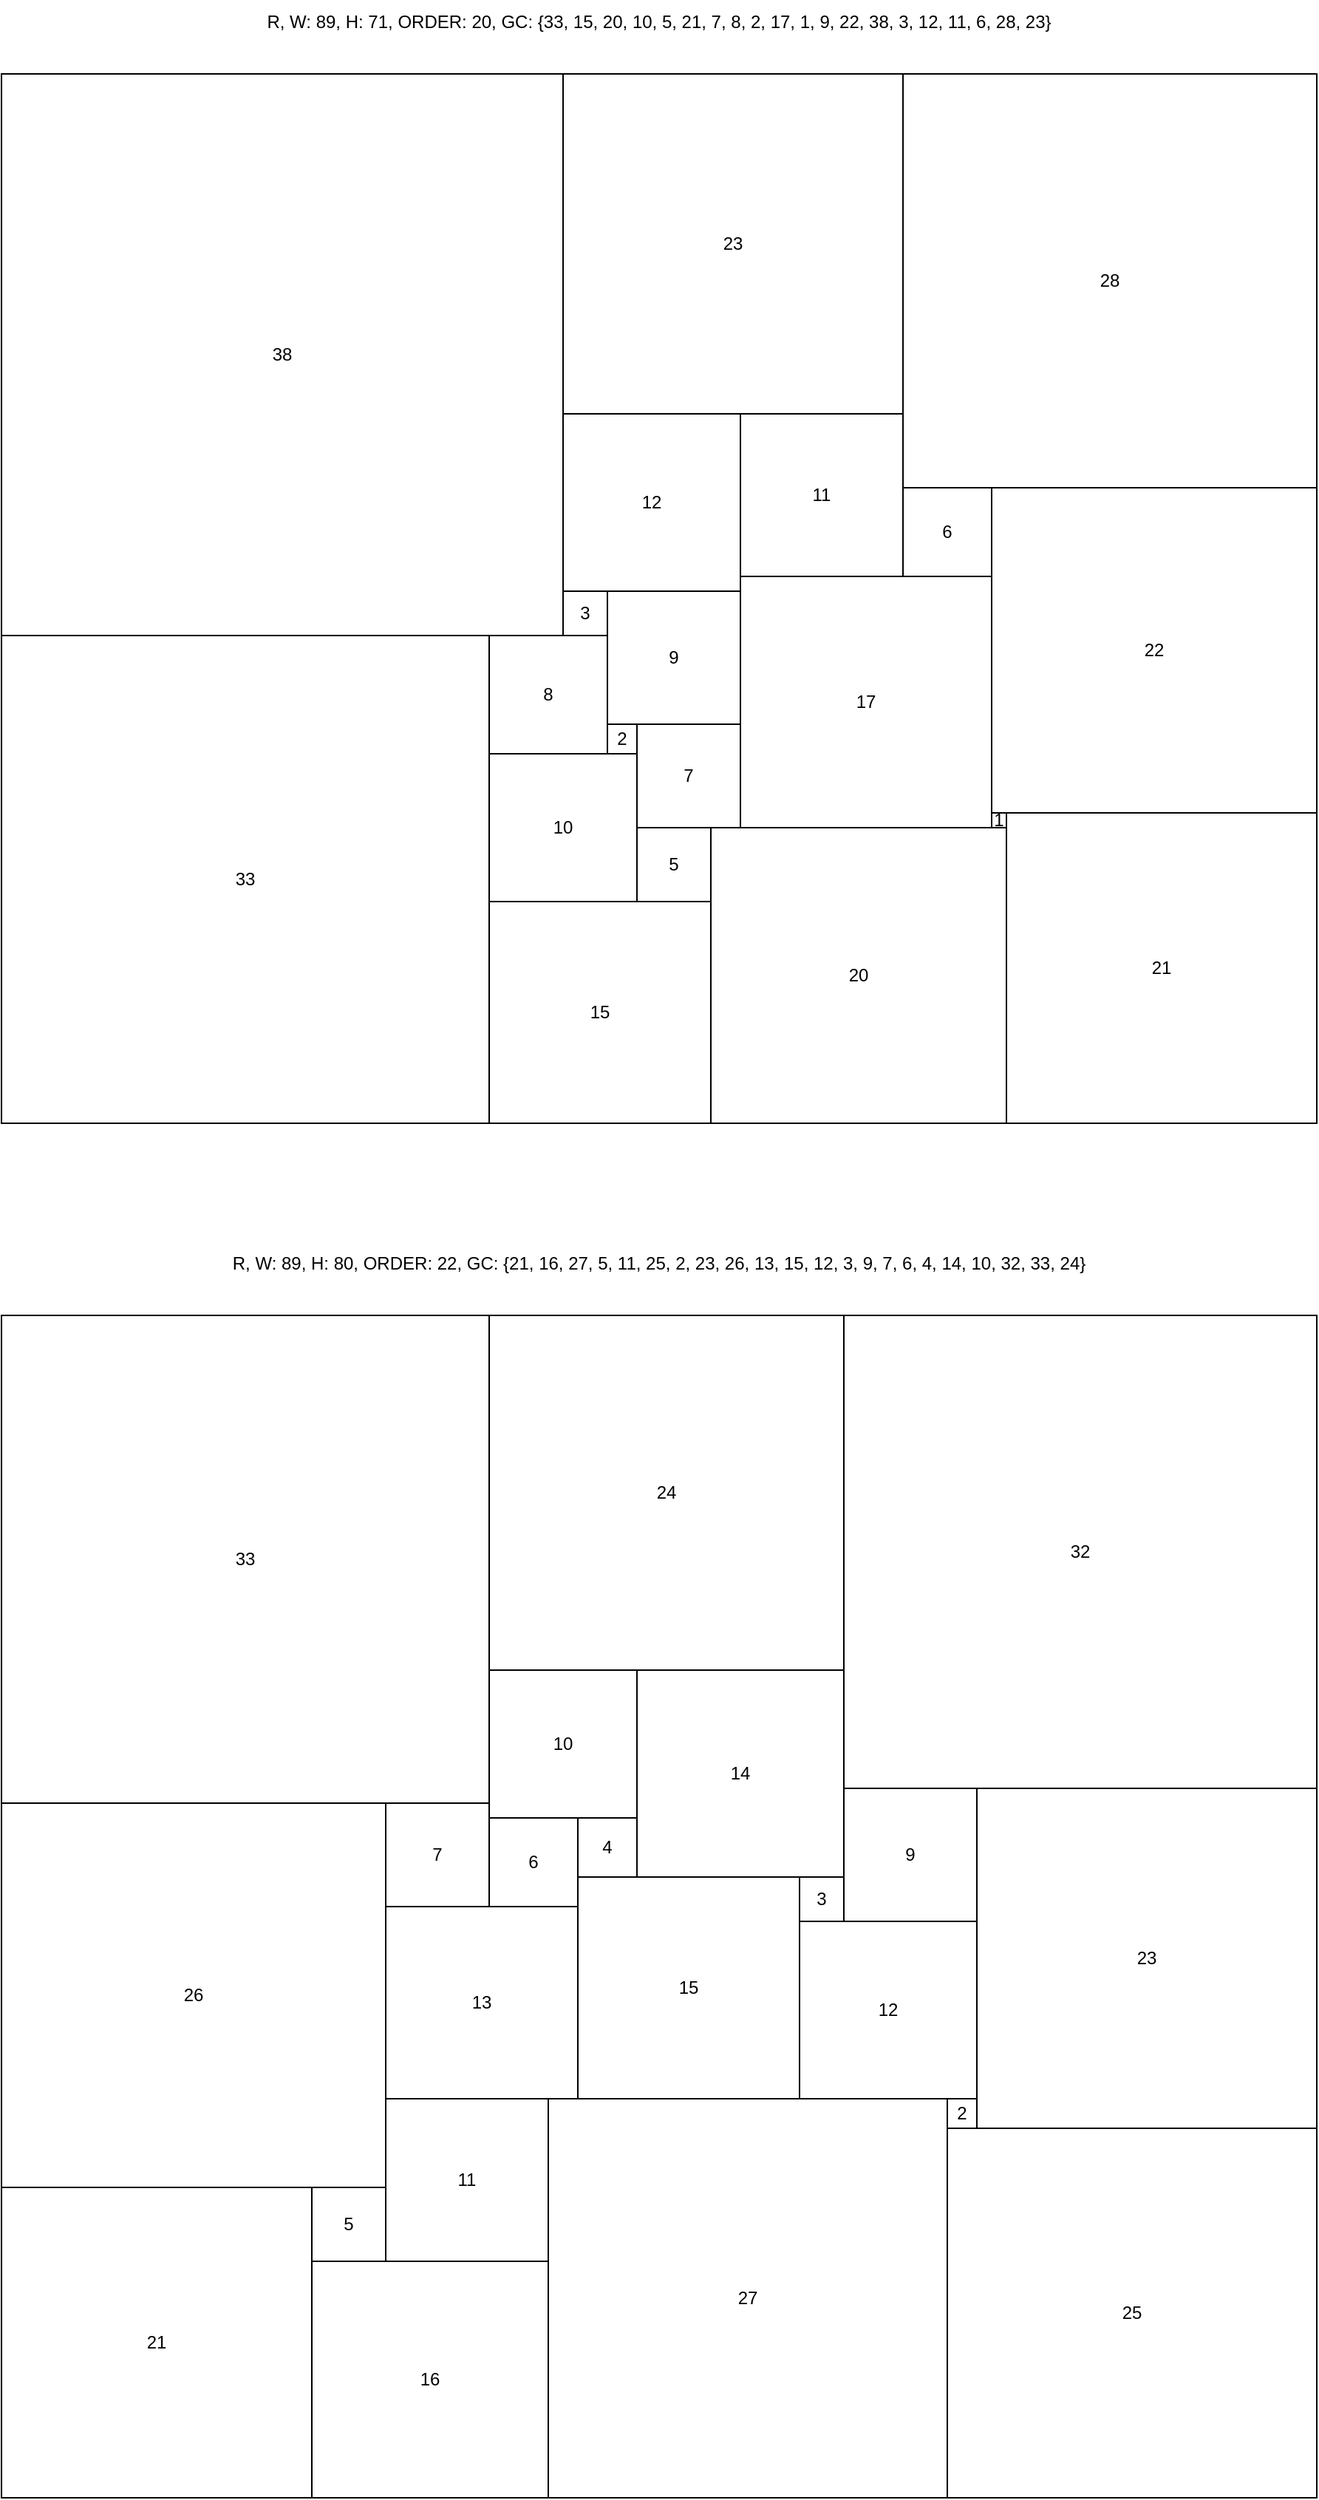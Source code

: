 <mxfile version="21.2.1" type="device">
  <diagram name="Page-1" id="H1nZVYqxkzLZFgEqRADx">
    <mxGraphModel dx="-380" dy="1945" grid="1" gridSize="10" guides="1" tooltips="1" connect="1" arrows="1" fold="1" page="1" pageScale="1" pageWidth="850" pageHeight="1100" math="0" shadow="0">
      <root>
        <mxCell id="0" />
        <mxCell id="1" parent="0" />
        <mxCell id="AsBp8XiL8Dx4Y6rQVwFH-15359" value="R, W: 89, H: 71, ORDER: 20, GC: {33, 15, 20, 10, 5, 21, 7, 8, 2, 17, 1, 9, 22, 38, 3, 12, 11, 6, 28, 23} " style="text;html=1;strokeColor=none;fillColor=none;align=center;verticalAlign=middle;whiteSpace=wrap;rounded=0;" parent="1" vertex="1">
          <mxGeometry x="1930" width="890" height="30" as="geometry" />
        </mxCell>
        <mxCell id="AsBp8XiL8Dx4Y6rQVwFH-38293" value="R, W: 89, H: 80, ORDER: 22, GC: {21, 16, 27, 5, 11, 25, 2, 23, 26, 13, 15, 12, 3, 9, 7, 6, 4, 14, 10, 32, 33, 24} " style="text;html=1;strokeColor=none;fillColor=none;align=center;verticalAlign=middle;whiteSpace=wrap;rounded=0;" parent="1" vertex="1">
          <mxGeometry x="1930" y="840" width="890" height="30" as="geometry" />
        </mxCell>
        <mxCell id="AcNVtCY9QU1KKcm0z4cP-1" value="" style="group;flipV=1;" vertex="1" connectable="0" parent="1">
          <mxGeometry x="1930" y="890" width="890" height="800" as="geometry" />
        </mxCell>
        <mxCell id="761dnnyQ54j-Cl0NHfQN-38294" value="21" style="rounded=0;whiteSpace=wrap;html=1;" parent="AcNVtCY9QU1KKcm0z4cP-1" vertex="1">
          <mxGeometry y="590" width="210" height="210" as="geometry" />
        </mxCell>
        <mxCell id="761dnnyQ54j-Cl0NHfQN-38295" value="16" style="rounded=0;whiteSpace=wrap;html=1;" parent="AcNVtCY9QU1KKcm0z4cP-1" vertex="1">
          <mxGeometry x="210" y="640" width="160" height="160" as="geometry" />
        </mxCell>
        <mxCell id="761dnnyQ54j-Cl0NHfQN-38296" value="27" style="rounded=0;whiteSpace=wrap;html=1;" parent="AcNVtCY9QU1KKcm0z4cP-1" vertex="1">
          <mxGeometry x="370" y="530" width="270" height="270" as="geometry" />
        </mxCell>
        <mxCell id="761dnnyQ54j-Cl0NHfQN-38297" value="5" style="rounded=0;whiteSpace=wrap;html=1;" parent="AcNVtCY9QU1KKcm0z4cP-1" vertex="1">
          <mxGeometry x="210" y="590" width="50" height="50" as="geometry" />
        </mxCell>
        <mxCell id="761dnnyQ54j-Cl0NHfQN-38298" value="11" style="rounded=0;whiteSpace=wrap;html=1;" parent="AcNVtCY9QU1KKcm0z4cP-1" vertex="1">
          <mxGeometry x="260" y="530" width="110" height="110" as="geometry" />
        </mxCell>
        <mxCell id="761dnnyQ54j-Cl0NHfQN-38299" value="25" style="rounded=0;whiteSpace=wrap;html=1;" parent="AcNVtCY9QU1KKcm0z4cP-1" vertex="1">
          <mxGeometry x="640" y="550" width="250" height="250" as="geometry" />
        </mxCell>
        <mxCell id="761dnnyQ54j-Cl0NHfQN-38300" value="2" style="rounded=0;whiteSpace=wrap;html=1;" parent="AcNVtCY9QU1KKcm0z4cP-1" vertex="1">
          <mxGeometry x="640" y="530" width="20" height="20" as="geometry" />
        </mxCell>
        <mxCell id="761dnnyQ54j-Cl0NHfQN-38301" value="23" style="rounded=0;whiteSpace=wrap;html=1;" parent="AcNVtCY9QU1KKcm0z4cP-1" vertex="1">
          <mxGeometry x="660" y="320" width="230" height="230" as="geometry" />
        </mxCell>
        <mxCell id="761dnnyQ54j-Cl0NHfQN-38302" value="26" style="rounded=0;whiteSpace=wrap;html=1;" parent="AcNVtCY9QU1KKcm0z4cP-1" vertex="1">
          <mxGeometry y="330" width="260" height="260" as="geometry" />
        </mxCell>
        <mxCell id="761dnnyQ54j-Cl0NHfQN-38303" value="13" style="rounded=0;whiteSpace=wrap;html=1;" parent="AcNVtCY9QU1KKcm0z4cP-1" vertex="1">
          <mxGeometry x="260" y="400" width="130" height="130" as="geometry" />
        </mxCell>
        <mxCell id="761dnnyQ54j-Cl0NHfQN-38304" value="15" style="rounded=0;whiteSpace=wrap;html=1;" parent="AcNVtCY9QU1KKcm0z4cP-1" vertex="1">
          <mxGeometry x="390" y="380" width="150" height="150" as="geometry" />
        </mxCell>
        <mxCell id="761dnnyQ54j-Cl0NHfQN-38305" value="12" style="rounded=0;whiteSpace=wrap;html=1;" parent="AcNVtCY9QU1KKcm0z4cP-1" vertex="1">
          <mxGeometry x="540" y="410" width="120" height="120" as="geometry" />
        </mxCell>
        <mxCell id="761dnnyQ54j-Cl0NHfQN-38306" value="3" style="rounded=0;whiteSpace=wrap;html=1;" parent="AcNVtCY9QU1KKcm0z4cP-1" vertex="1">
          <mxGeometry x="540" y="380" width="30" height="30" as="geometry" />
        </mxCell>
        <mxCell id="761dnnyQ54j-Cl0NHfQN-38307" value="9" style="rounded=0;whiteSpace=wrap;html=1;" parent="AcNVtCY9QU1KKcm0z4cP-1" vertex="1">
          <mxGeometry x="570" y="320" width="90" height="90" as="geometry" />
        </mxCell>
        <mxCell id="761dnnyQ54j-Cl0NHfQN-38308" value="7" style="rounded=0;whiteSpace=wrap;html=1;" parent="AcNVtCY9QU1KKcm0z4cP-1" vertex="1">
          <mxGeometry x="260" y="330" width="70" height="70" as="geometry" />
        </mxCell>
        <mxCell id="761dnnyQ54j-Cl0NHfQN-38309" value="6" style="rounded=0;whiteSpace=wrap;html=1;" parent="AcNVtCY9QU1KKcm0z4cP-1" vertex="1">
          <mxGeometry x="330" y="340" width="60" height="60" as="geometry" />
        </mxCell>
        <mxCell id="761dnnyQ54j-Cl0NHfQN-38310" value="4" style="rounded=0;whiteSpace=wrap;html=1;" parent="AcNVtCY9QU1KKcm0z4cP-1" vertex="1">
          <mxGeometry x="390" y="340" width="40" height="40" as="geometry" />
        </mxCell>
        <mxCell id="761dnnyQ54j-Cl0NHfQN-38311" value="14" style="rounded=0;whiteSpace=wrap;html=1;" parent="AcNVtCY9QU1KKcm0z4cP-1" vertex="1">
          <mxGeometry x="430" y="240" width="140" height="140" as="geometry" />
        </mxCell>
        <mxCell id="761dnnyQ54j-Cl0NHfQN-38312" value="10" style="rounded=0;whiteSpace=wrap;html=1;" parent="AcNVtCY9QU1KKcm0z4cP-1" vertex="1">
          <mxGeometry x="330" y="240" width="100" height="100" as="geometry" />
        </mxCell>
        <mxCell id="761dnnyQ54j-Cl0NHfQN-38313" value="32" style="rounded=0;whiteSpace=wrap;html=1;" parent="AcNVtCY9QU1KKcm0z4cP-1" vertex="1">
          <mxGeometry x="570" width="320" height="320" as="geometry" />
        </mxCell>
        <mxCell id="761dnnyQ54j-Cl0NHfQN-38314" value="33" style="rounded=0;whiteSpace=wrap;html=1;" parent="AcNVtCY9QU1KKcm0z4cP-1" vertex="1">
          <mxGeometry width="330" height="330" as="geometry" />
        </mxCell>
        <mxCell id="761dnnyQ54j-Cl0NHfQN-38315" value="24" style="rounded=0;whiteSpace=wrap;html=1;" parent="AcNVtCY9QU1KKcm0z4cP-1" vertex="1">
          <mxGeometry x="330" width="240" height="240" as="geometry" />
        </mxCell>
        <mxCell id="AcNVtCY9QU1KKcm0z4cP-2" value="" style="group;flipV=1;" vertex="1" connectable="0" parent="1">
          <mxGeometry x="1930" y="50" width="890" height="710" as="geometry" />
        </mxCell>
        <mxCell id="761dnnyQ54j-Cl0NHfQN-15360" value="33" style="rounded=0;whiteSpace=wrap;html=1;" parent="AcNVtCY9QU1KKcm0z4cP-2" vertex="1">
          <mxGeometry y="380" width="330" height="330" as="geometry" />
        </mxCell>
        <mxCell id="761dnnyQ54j-Cl0NHfQN-15361" value="15" style="rounded=0;whiteSpace=wrap;html=1;" parent="AcNVtCY9QU1KKcm0z4cP-2" vertex="1">
          <mxGeometry x="330" y="560" width="150" height="150" as="geometry" />
        </mxCell>
        <mxCell id="761dnnyQ54j-Cl0NHfQN-15362" value="20" style="rounded=0;whiteSpace=wrap;html=1;" parent="AcNVtCY9QU1KKcm0z4cP-2" vertex="1">
          <mxGeometry x="480" y="510" width="200" height="200" as="geometry" />
        </mxCell>
        <mxCell id="761dnnyQ54j-Cl0NHfQN-15363" value="10" style="rounded=0;whiteSpace=wrap;html=1;" parent="AcNVtCY9QU1KKcm0z4cP-2" vertex="1">
          <mxGeometry x="330" y="460" width="100" height="100" as="geometry" />
        </mxCell>
        <mxCell id="761dnnyQ54j-Cl0NHfQN-15364" value="5" style="rounded=0;whiteSpace=wrap;html=1;" parent="AcNVtCY9QU1KKcm0z4cP-2" vertex="1">
          <mxGeometry x="430" y="510" width="50" height="50" as="geometry" />
        </mxCell>
        <mxCell id="761dnnyQ54j-Cl0NHfQN-15365" value="21" style="rounded=0;whiteSpace=wrap;html=1;" parent="AcNVtCY9QU1KKcm0z4cP-2" vertex="1">
          <mxGeometry x="680" y="500" width="210" height="210" as="geometry" />
        </mxCell>
        <mxCell id="761dnnyQ54j-Cl0NHfQN-15366" value="7" style="rounded=0;whiteSpace=wrap;html=1;" parent="AcNVtCY9QU1KKcm0z4cP-2" vertex="1">
          <mxGeometry x="430" y="440" width="70" height="70" as="geometry" />
        </mxCell>
        <mxCell id="761dnnyQ54j-Cl0NHfQN-15367" value="8" style="rounded=0;whiteSpace=wrap;html=1;" parent="AcNVtCY9QU1KKcm0z4cP-2" vertex="1">
          <mxGeometry x="330" y="380" width="80" height="80" as="geometry" />
        </mxCell>
        <mxCell id="761dnnyQ54j-Cl0NHfQN-15368" value="2" style="rounded=0;whiteSpace=wrap;html=1;" parent="AcNVtCY9QU1KKcm0z4cP-2" vertex="1">
          <mxGeometry x="410" y="440" width="20" height="20" as="geometry" />
        </mxCell>
        <mxCell id="761dnnyQ54j-Cl0NHfQN-15369" value="17" style="rounded=0;whiteSpace=wrap;html=1;" parent="AcNVtCY9QU1KKcm0z4cP-2" vertex="1">
          <mxGeometry x="500" y="340" width="170" height="170" as="geometry" />
        </mxCell>
        <mxCell id="761dnnyQ54j-Cl0NHfQN-15370" value="1" style="rounded=0;whiteSpace=wrap;html=1;" parent="AcNVtCY9QU1KKcm0z4cP-2" vertex="1">
          <mxGeometry x="670" y="500" width="10" height="10" as="geometry" />
        </mxCell>
        <mxCell id="761dnnyQ54j-Cl0NHfQN-15371" value="9" style="rounded=0;whiteSpace=wrap;html=1;" parent="AcNVtCY9QU1KKcm0z4cP-2" vertex="1">
          <mxGeometry x="410" y="350" width="90" height="90" as="geometry" />
        </mxCell>
        <mxCell id="761dnnyQ54j-Cl0NHfQN-15372" value="22" style="rounded=0;whiteSpace=wrap;html=1;" parent="AcNVtCY9QU1KKcm0z4cP-2" vertex="1">
          <mxGeometry x="670" y="280" width="220" height="220" as="geometry" />
        </mxCell>
        <mxCell id="761dnnyQ54j-Cl0NHfQN-15373" value="38" style="rounded=0;whiteSpace=wrap;html=1;" parent="AcNVtCY9QU1KKcm0z4cP-2" vertex="1">
          <mxGeometry width="380" height="380" as="geometry" />
        </mxCell>
        <mxCell id="761dnnyQ54j-Cl0NHfQN-15374" value="3" style="rounded=0;whiteSpace=wrap;html=1;" parent="AcNVtCY9QU1KKcm0z4cP-2" vertex="1">
          <mxGeometry x="380" y="350" width="30" height="30" as="geometry" />
        </mxCell>
        <mxCell id="761dnnyQ54j-Cl0NHfQN-15375" value="12" style="rounded=0;whiteSpace=wrap;html=1;" parent="AcNVtCY9QU1KKcm0z4cP-2" vertex="1">
          <mxGeometry x="380" y="230" width="120" height="120" as="geometry" />
        </mxCell>
        <mxCell id="761dnnyQ54j-Cl0NHfQN-15376" value="11" style="rounded=0;whiteSpace=wrap;html=1;" parent="AcNVtCY9QU1KKcm0z4cP-2" vertex="1">
          <mxGeometry x="500" y="230" width="110" height="110" as="geometry" />
        </mxCell>
        <mxCell id="761dnnyQ54j-Cl0NHfQN-15377" value="6" style="rounded=0;whiteSpace=wrap;html=1;" parent="AcNVtCY9QU1KKcm0z4cP-2" vertex="1">
          <mxGeometry x="610" y="280" width="60" height="60" as="geometry" />
        </mxCell>
        <mxCell id="761dnnyQ54j-Cl0NHfQN-15378" value="28" style="rounded=0;whiteSpace=wrap;html=1;" parent="AcNVtCY9QU1KKcm0z4cP-2" vertex="1">
          <mxGeometry x="610" width="280" height="280" as="geometry" />
        </mxCell>
        <mxCell id="761dnnyQ54j-Cl0NHfQN-15379" value="23" style="rounded=0;whiteSpace=wrap;html=1;" parent="AcNVtCY9QU1KKcm0z4cP-2" vertex="1">
          <mxGeometry x="380" width="230" height="230" as="geometry" />
        </mxCell>
      </root>
    </mxGraphModel>
  </diagram>
</mxfile>
